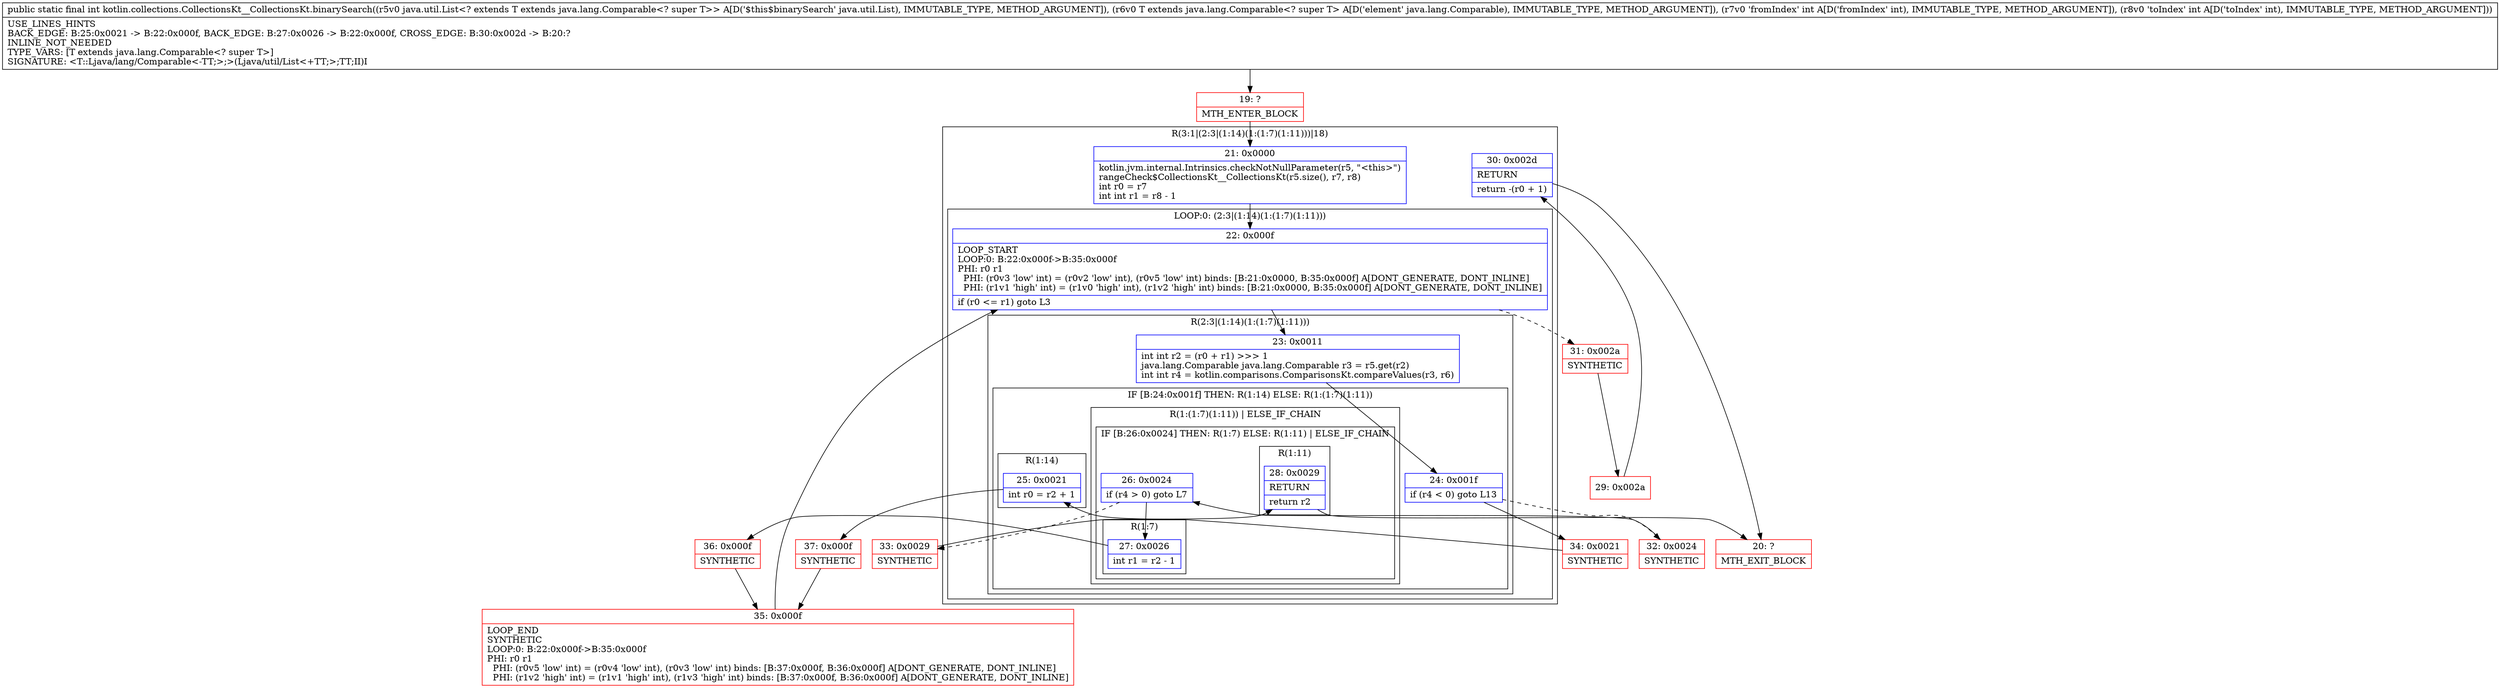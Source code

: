 digraph "CFG forkotlin.collections.CollectionsKt__CollectionsKt.binarySearch(Ljava\/util\/List;Ljava\/lang\/Comparable;II)I" {
subgraph cluster_Region_416476750 {
label = "R(3:1|(2:3|(1:14)(1:(1:7)(1:11)))|18)";
node [shape=record,color=blue];
Node_21 [shape=record,label="{21\:\ 0x0000|kotlin.jvm.internal.Intrinsics.checkNotNullParameter(r5, \"\<this\>\")\lrangeCheck$CollectionsKt__CollectionsKt(r5.size(), r7, r8)\lint r0 = r7\lint int r1 = r8 \- 1\l}"];
subgraph cluster_LoopRegion_1875433933 {
label = "LOOP:0: (2:3|(1:14)(1:(1:7)(1:11)))";
node [shape=record,color=blue];
Node_22 [shape=record,label="{22\:\ 0x000f|LOOP_START\lLOOP:0: B:22:0x000f\-\>B:35:0x000f\lPHI: r0 r1 \l  PHI: (r0v3 'low' int) = (r0v2 'low' int), (r0v5 'low' int) binds: [B:21:0x0000, B:35:0x000f] A[DONT_GENERATE, DONT_INLINE]\l  PHI: (r1v1 'high' int) = (r1v0 'high' int), (r1v2 'high' int) binds: [B:21:0x0000, B:35:0x000f] A[DONT_GENERATE, DONT_INLINE]\l|if (r0 \<= r1) goto L3\l}"];
subgraph cluster_Region_51793951 {
label = "R(2:3|(1:14)(1:(1:7)(1:11)))";
node [shape=record,color=blue];
Node_23 [shape=record,label="{23\:\ 0x0011|int int r2 = (r0 + r1) \>\>\> 1\ljava.lang.Comparable java.lang.Comparable r3 = r5.get(r2)\lint int r4 = kotlin.comparisons.ComparisonsKt.compareValues(r3, r6)\l}"];
subgraph cluster_IfRegion_1200041998 {
label = "IF [B:24:0x001f] THEN: R(1:14) ELSE: R(1:(1:7)(1:11))";
node [shape=record,color=blue];
Node_24 [shape=record,label="{24\:\ 0x001f|if (r4 \< 0) goto L13\l}"];
subgraph cluster_Region_1552404123 {
label = "R(1:14)";
node [shape=record,color=blue];
Node_25 [shape=record,label="{25\:\ 0x0021|int r0 = r2 + 1\l}"];
}
subgraph cluster_Region_137972783 {
label = "R(1:(1:7)(1:11)) | ELSE_IF_CHAIN\l";
node [shape=record,color=blue];
subgraph cluster_IfRegion_1990202953 {
label = "IF [B:26:0x0024] THEN: R(1:7) ELSE: R(1:11) | ELSE_IF_CHAIN\l";
node [shape=record,color=blue];
Node_26 [shape=record,label="{26\:\ 0x0024|if (r4 \> 0) goto L7\l}"];
subgraph cluster_Region_205090477 {
label = "R(1:7)";
node [shape=record,color=blue];
Node_27 [shape=record,label="{27\:\ 0x0026|int r1 = r2 \- 1\l}"];
}
subgraph cluster_Region_1856543399 {
label = "R(1:11)";
node [shape=record,color=blue];
Node_28 [shape=record,label="{28\:\ 0x0029|RETURN\l|return r2\l}"];
}
}
}
}
}
}
Node_30 [shape=record,label="{30\:\ 0x002d|RETURN\l|return \-(r0 + 1)\l}"];
}
Node_19 [shape=record,color=red,label="{19\:\ ?|MTH_ENTER_BLOCK\l}"];
Node_32 [shape=record,color=red,label="{32\:\ 0x0024|SYNTHETIC\l}"];
Node_36 [shape=record,color=red,label="{36\:\ 0x000f|SYNTHETIC\l}"];
Node_35 [shape=record,color=red,label="{35\:\ 0x000f|LOOP_END\lSYNTHETIC\lLOOP:0: B:22:0x000f\-\>B:35:0x000f\lPHI: r0 r1 \l  PHI: (r0v5 'low' int) = (r0v4 'low' int), (r0v3 'low' int) binds: [B:37:0x000f, B:36:0x000f] A[DONT_GENERATE, DONT_INLINE]\l  PHI: (r1v2 'high' int) = (r1v1 'high' int), (r1v3 'high' int) binds: [B:37:0x000f, B:36:0x000f] A[DONT_GENERATE, DONT_INLINE]\l}"];
Node_33 [shape=record,color=red,label="{33\:\ 0x0029|SYNTHETIC\l}"];
Node_20 [shape=record,color=red,label="{20\:\ ?|MTH_EXIT_BLOCK\l}"];
Node_34 [shape=record,color=red,label="{34\:\ 0x0021|SYNTHETIC\l}"];
Node_37 [shape=record,color=red,label="{37\:\ 0x000f|SYNTHETIC\l}"];
Node_31 [shape=record,color=red,label="{31\:\ 0x002a|SYNTHETIC\l}"];
Node_29 [shape=record,color=red,label="{29\:\ 0x002a}"];
MethodNode[shape=record,label="{public static final int kotlin.collections.CollectionsKt__CollectionsKt.binarySearch((r5v0 java.util.List\<? extends T extends java.lang.Comparable\<? super T\>\> A[D('$this$binarySearch' java.util.List), IMMUTABLE_TYPE, METHOD_ARGUMENT]), (r6v0 T extends java.lang.Comparable\<? super T\> A[D('element' java.lang.Comparable), IMMUTABLE_TYPE, METHOD_ARGUMENT]), (r7v0 'fromIndex' int A[D('fromIndex' int), IMMUTABLE_TYPE, METHOD_ARGUMENT]), (r8v0 'toIndex' int A[D('toIndex' int), IMMUTABLE_TYPE, METHOD_ARGUMENT]))  | USE_LINES_HINTS\lBACK_EDGE: B:25:0x0021 \-\> B:22:0x000f, BACK_EDGE: B:27:0x0026 \-\> B:22:0x000f, CROSS_EDGE: B:30:0x002d \-\> B:20:?\lINLINE_NOT_NEEDED\lTYPE_VARS: [T extends java.lang.Comparable\<? super T\>]\lSIGNATURE: \<T::Ljava\/lang\/Comparable\<\-TT;\>;\>(Ljava\/util\/List\<+TT;\>;TT;II)I\l}"];
MethodNode -> Node_19;Node_21 -> Node_22;
Node_22 -> Node_23;
Node_22 -> Node_31[style=dashed];
Node_23 -> Node_24;
Node_24 -> Node_32[style=dashed];
Node_24 -> Node_34;
Node_25 -> Node_37;
Node_26 -> Node_27;
Node_26 -> Node_33[style=dashed];
Node_27 -> Node_36;
Node_28 -> Node_20;
Node_30 -> Node_20;
Node_19 -> Node_21;
Node_32 -> Node_26;
Node_36 -> Node_35;
Node_35 -> Node_22;
Node_33 -> Node_28;
Node_34 -> Node_25;
Node_37 -> Node_35;
Node_31 -> Node_29;
Node_29 -> Node_30;
}

